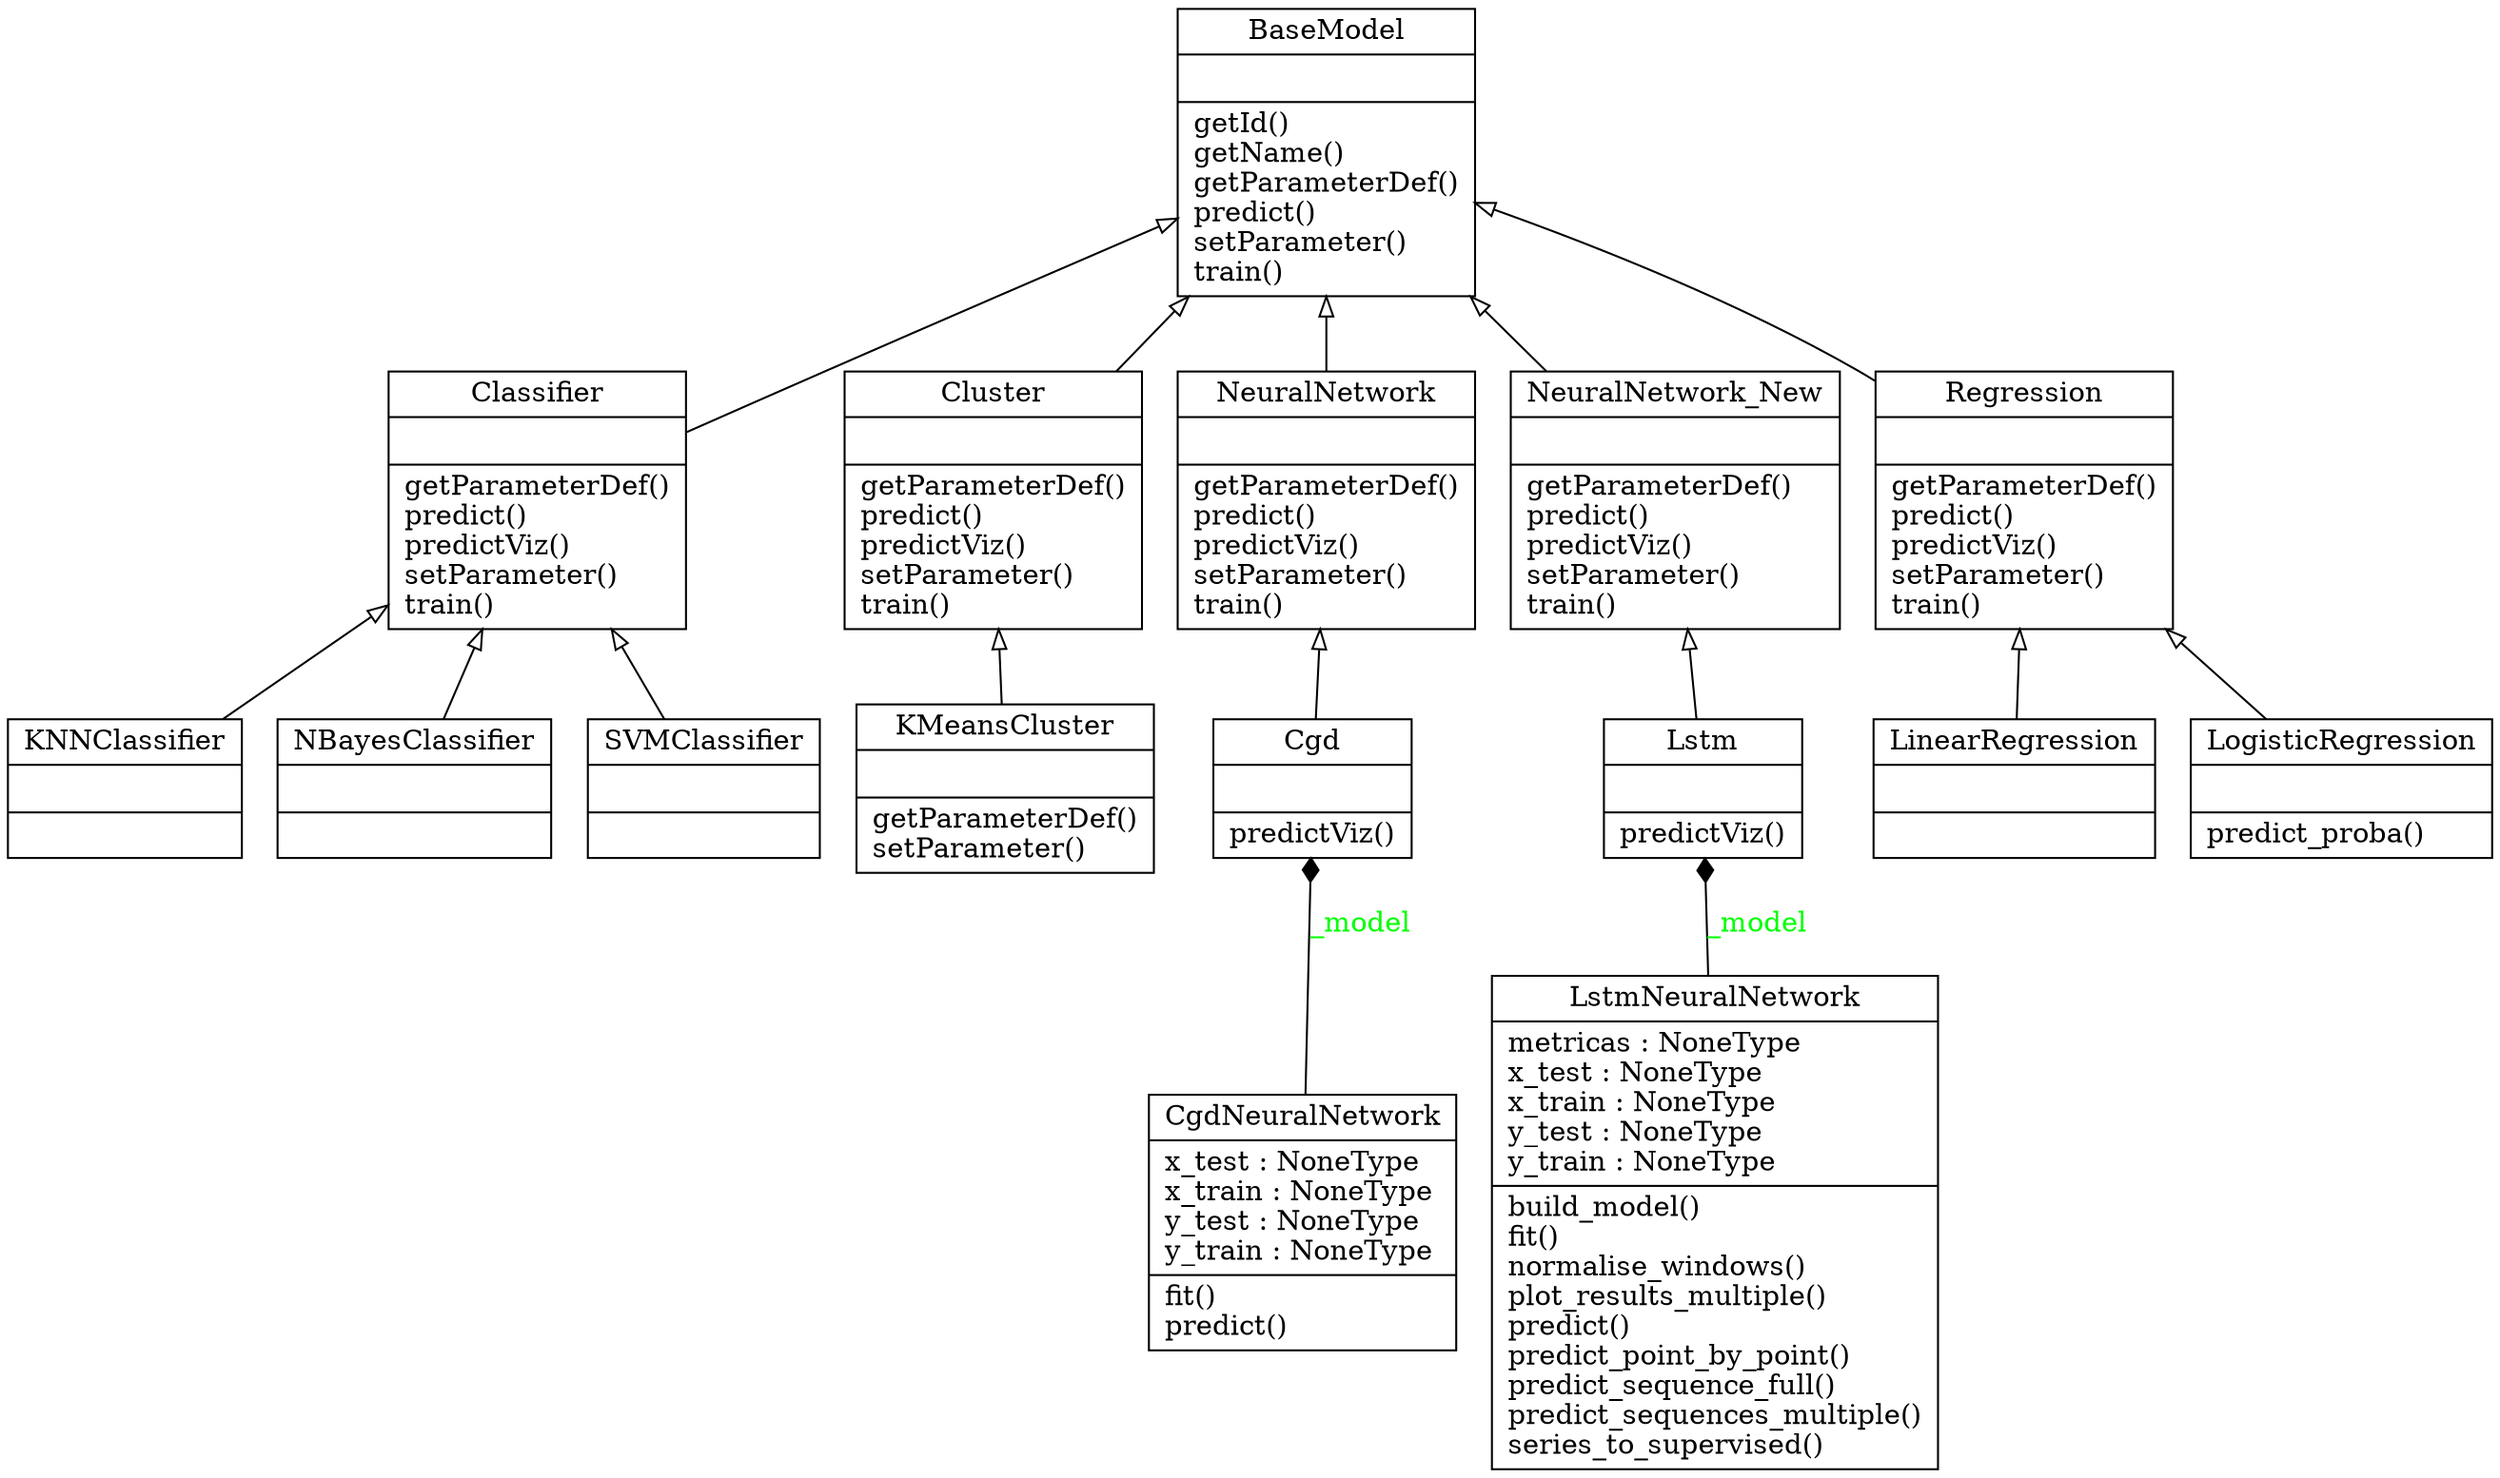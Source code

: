 digraph "classes_Algoritms" {
charset="utf-8"
rankdir=BT
"0" [label="{BaseModel|\l|getId()\lgetName()\lgetParameterDef()\lpredict()\lsetParameter()\ltrain()\l}", shape="record"];
"1" [label="{Cgd|\l|predictViz()\l}", shape="record"];
"2" [label="{CgdNeuralNetwork|x_test : NoneType\lx_train : NoneType\ly_test : NoneType\ly_train : NoneType\l|fit()\lpredict()\l}", shape="record"];
"3" [label="{Classifier|\l|getParameterDef()\lpredict()\lpredictViz()\lsetParameter()\ltrain()\l}", shape="record"];
"4" [label="{Cluster|\l|getParameterDef()\lpredict()\lpredictViz()\lsetParameter()\ltrain()\l}", shape="record"];
"5" [label="{KMeansCluster|\l|getParameterDef()\lsetParameter()\l}", shape="record"];
"6" [label="{KNNClassifier|\l|}", shape="record"];
"7" [label="{LinearRegression|\l|}", shape="record"];
"8" [label="{LogisticRegression|\l|predict_proba()\l}", shape="record"];
"9" [label="{Lstm|\l|predictViz()\l}", shape="record"];
"10" [label="{LstmNeuralNetwork|metricas : NoneType\lx_test : NoneType\lx_train : NoneType\ly_test : NoneType\ly_train : NoneType\l|build_model()\lfit()\lnormalise_windows()\lplot_results_multiple()\lpredict()\lpredict_point_by_point()\lpredict_sequence_full()\lpredict_sequences_multiple()\lseries_to_supervised()\l}", shape="record"];
"11" [label="{NBayesClassifier|\l|}", shape="record"];
"12" [label="{NeuralNetwork|\l|getParameterDef()\lpredict()\lpredictViz()\lsetParameter()\ltrain()\l}", shape="record"];
"13" [label="{NeuralNetwork_New|\l|getParameterDef()\lpredict()\lpredictViz()\lsetParameter()\ltrain()\l}", shape="record"];
"14" [label="{Regression|\l|getParameterDef()\lpredict()\lpredictViz()\lsetParameter()\ltrain()\l}", shape="record"];
"15" [label="{SVMClassifier|\l|}", shape="record"];
"1" -> "12" [arrowhead="empty", arrowtail="none"];
"3" -> "0" [arrowhead="empty", arrowtail="none"];
"4" -> "0" [arrowhead="empty", arrowtail="none"];
"5" -> "4" [arrowhead="empty", arrowtail="none"];
"6" -> "3" [arrowhead="empty", arrowtail="none"];
"7" -> "14" [arrowhead="empty", arrowtail="none"];
"8" -> "14" [arrowhead="empty", arrowtail="none"];
"9" -> "13" [arrowhead="empty", arrowtail="none"];
"11" -> "3" [arrowhead="empty", arrowtail="none"];
"12" -> "0" [arrowhead="empty", arrowtail="none"];
"13" -> "0" [arrowhead="empty", arrowtail="none"];
"14" -> "0" [arrowhead="empty", arrowtail="none"];
"15" -> "3" [arrowhead="empty", arrowtail="none"];
"2" -> "1" [arrowhead="diamond", arrowtail="none", fontcolor="green", label="_model", style="solid"];
"10" -> "9" [arrowhead="diamond", arrowtail="none", fontcolor="green", label="_model", style="solid"];
}
